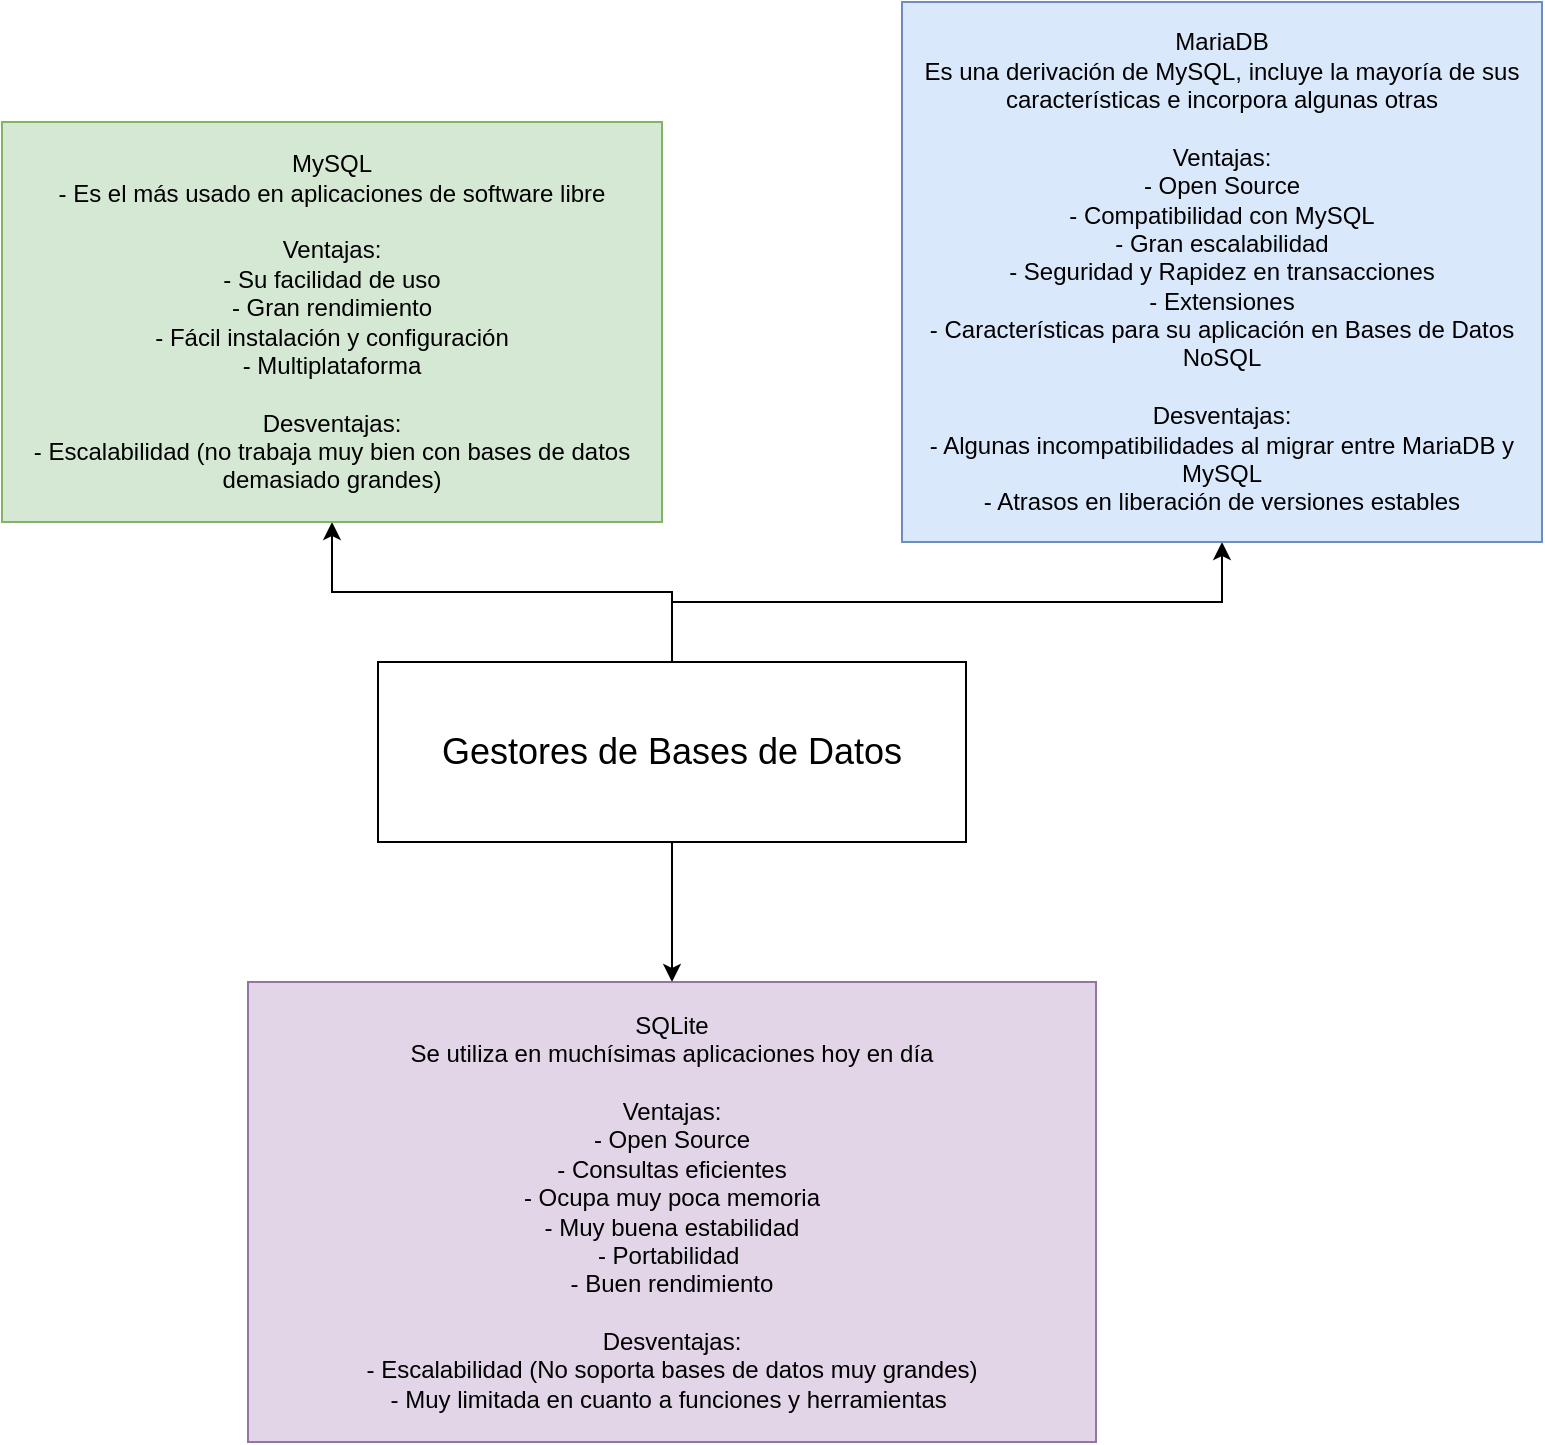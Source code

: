 <mxfile version="21.6.7" type="github">
  <diagram name="Página-1" id="TW1vLApEU3wofpZEusAC">
    <mxGraphModel dx="1434" dy="821" grid="1" gridSize="10" guides="1" tooltips="1" connect="1" arrows="1" fold="1" page="1" pageScale="1" pageWidth="827" pageHeight="1169" math="0" shadow="0">
      <root>
        <mxCell id="0" />
        <mxCell id="1" parent="0" />
        <mxCell id="2S88zEkaTAvGJdugL4KI-4" value="" style="edgeStyle=orthogonalEdgeStyle;rounded=0;orthogonalLoop=1;jettySize=auto;html=1;" edge="1" parent="1" source="2S88zEkaTAvGJdugL4KI-2" target="2S88zEkaTAvGJdugL4KI-3">
          <mxGeometry relative="1" as="geometry" />
        </mxCell>
        <mxCell id="2S88zEkaTAvGJdugL4KI-9" value="" style="edgeStyle=orthogonalEdgeStyle;rounded=0;orthogonalLoop=1;jettySize=auto;html=1;" edge="1" parent="1" source="2S88zEkaTAvGJdugL4KI-2" target="2S88zEkaTAvGJdugL4KI-5">
          <mxGeometry relative="1" as="geometry" />
        </mxCell>
        <mxCell id="2S88zEkaTAvGJdugL4KI-10" value="" style="edgeStyle=orthogonalEdgeStyle;rounded=0;orthogonalLoop=1;jettySize=auto;html=1;" edge="1" parent="1" source="2S88zEkaTAvGJdugL4KI-2" target="2S88zEkaTAvGJdugL4KI-7">
          <mxGeometry relative="1" as="geometry" />
        </mxCell>
        <mxCell id="2S88zEkaTAvGJdugL4KI-2" value="&lt;font style=&quot;font-size: 18px;&quot;&gt;Gestores de Bases de Datos&lt;/font&gt;" style="rounded=0;whiteSpace=wrap;html=1;" vertex="1" parent="1">
          <mxGeometry x="218" y="400" width="294" height="90" as="geometry" />
        </mxCell>
        <mxCell id="2S88zEkaTAvGJdugL4KI-3" value="MySQL&lt;br&gt;- Es el más usado en aplicaciones de software libre&lt;br&gt;&lt;br&gt;Ventajas:&lt;br&gt;- Su facilidad de uso&lt;br&gt;- Gran rendimiento&lt;br&gt;- Fácil instalación y configuración&lt;br&gt;- Multiplataforma&lt;br&gt;&lt;br&gt;Desventajas:&lt;br&gt;- Escalabilidad (no trabaja muy bien con bases de datos demasiado grandes)" style="rounded=0;whiteSpace=wrap;html=1;fillColor=#d5e8d4;strokeColor=#82b366;" vertex="1" parent="1">
          <mxGeometry x="30" y="130" width="330" height="200" as="geometry" />
        </mxCell>
        <mxCell id="2S88zEkaTAvGJdugL4KI-5" value="MariaDB&lt;br&gt;Es una derivación de MySQL, incluye la mayoría de sus características e incorpora algunas otras&lt;br&gt;&lt;br&gt;Ventajas:&lt;br&gt;- Open Source&lt;br&gt;- Compatibilidad con MySQL&lt;br&gt;- Gran escalabilidad&lt;br&gt;- Seguridad y Rapidez en transacciones&lt;br&gt;- Extensiones&lt;br&gt;- Características para su aplicación en Bases de Datos NoSQL&lt;br&gt;&lt;br&gt;Desventajas:&lt;br&gt;- Algunas incompatibilidades al migrar entre MariaDB y MySQL&lt;br&gt;- Atrasos en liberación de versiones estables" style="rounded=0;whiteSpace=wrap;html=1;fillColor=#dae8fc;strokeColor=#6c8ebf;" vertex="1" parent="1">
          <mxGeometry x="480" y="70" width="320" height="270" as="geometry" />
        </mxCell>
        <mxCell id="2S88zEkaTAvGJdugL4KI-7" value="SQLite&lt;br&gt;Se utiliza en muchísimas aplicaciones hoy en día&lt;br&gt;&lt;br&gt;Ventajas:&lt;br&gt;- Open Source&lt;br&gt;- Consultas eficientes&lt;br&gt;- Ocupa muy poca memoria&lt;br&gt;- Muy buena estabilidad&lt;br&gt;- Portabilidad&amp;nbsp;&lt;br&gt;- Buen rendimiento&lt;br&gt;&lt;br&gt;Desventajas:&lt;br&gt;- Escalabilidad (No soporta bases de datos muy grandes)&lt;br&gt;- Muy limitada en cuanto a funciones y herramientas&amp;nbsp;" style="rounded=0;whiteSpace=wrap;html=1;fillColor=#e1d5e7;strokeColor=#9673a6;" vertex="1" parent="1">
          <mxGeometry x="153" y="560" width="424" height="230" as="geometry" />
        </mxCell>
      </root>
    </mxGraphModel>
  </diagram>
</mxfile>
